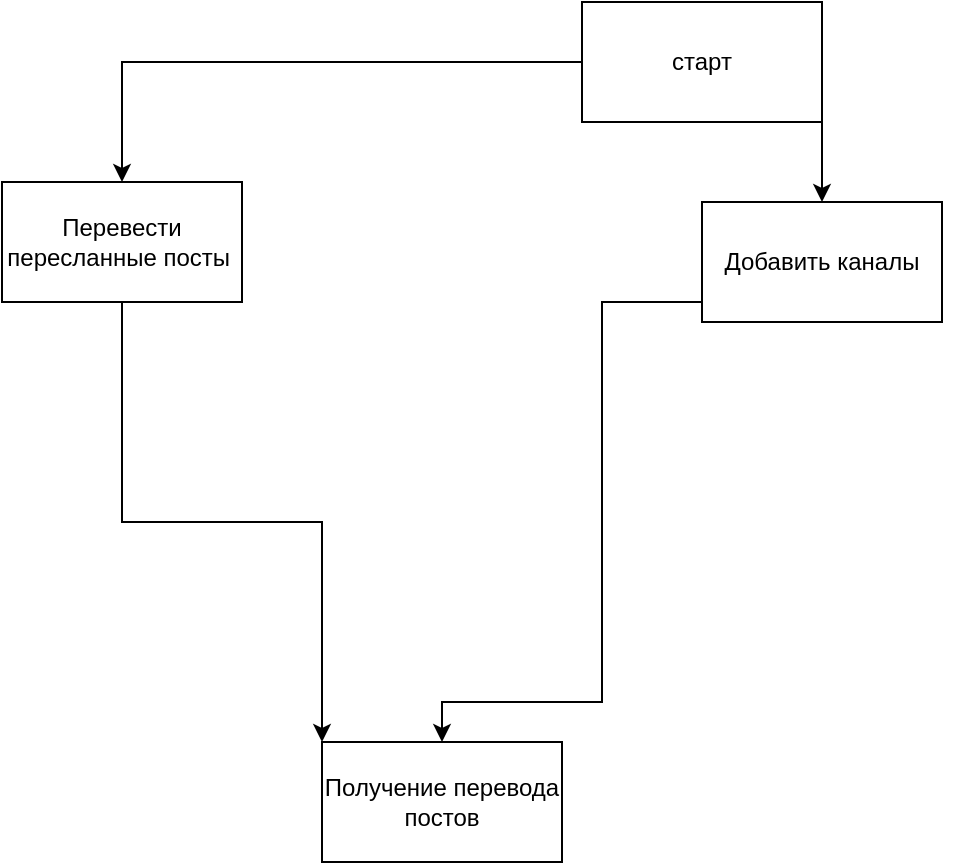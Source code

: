 <mxfile version="24.4.7" type="device">
  <diagram name="Страница — 1" id="8VaiyrXipqVQZAIZrCV6">
    <mxGraphModel dx="1418" dy="820" grid="1" gridSize="10" guides="1" tooltips="1" connect="1" arrows="1" fold="1" page="1" pageScale="1" pageWidth="900" pageHeight="1600" math="0" shadow="0">
      <root>
        <mxCell id="0" />
        <mxCell id="1" parent="0" />
        <mxCell id="KPpRdjBbTvbKkiKKSdmV-9" style="edgeStyle=orthogonalEdgeStyle;rounded=0;orthogonalLoop=1;jettySize=auto;html=1;exitX=1;exitY=1;exitDx=0;exitDy=0;entryX=0.5;entryY=0;entryDx=0;entryDy=0;" parent="1" source="KPpRdjBbTvbKkiKKSdmV-1" target="KPpRdjBbTvbKkiKKSdmV-3" edge="1">
          <mxGeometry relative="1" as="geometry">
            <Array as="points" />
          </mxGeometry>
        </mxCell>
        <mxCell id="KPpRdjBbTvbKkiKKSdmV-14" style="edgeStyle=orthogonalEdgeStyle;rounded=0;orthogonalLoop=1;jettySize=auto;html=1;exitX=0;exitY=0.5;exitDx=0;exitDy=0;entryX=0.5;entryY=0;entryDx=0;entryDy=0;" parent="1" source="KPpRdjBbTvbKkiKKSdmV-1" target="KPpRdjBbTvbKkiKKSdmV-13" edge="1">
          <mxGeometry relative="1" as="geometry" />
        </mxCell>
        <mxCell id="KPpRdjBbTvbKkiKKSdmV-1" value="старт" style="rounded=0;whiteSpace=wrap;html=1;" parent="1" vertex="1">
          <mxGeometry x="390" y="40" width="120" height="60" as="geometry" />
        </mxCell>
        <mxCell id="KPpRdjBbTvbKkiKKSdmV-10" style="edgeStyle=orthogonalEdgeStyle;rounded=0;orthogonalLoop=1;jettySize=auto;html=1;exitX=1;exitY=1;exitDx=0;exitDy=0;" parent="1" source="KPpRdjBbTvbKkiKKSdmV-3" edge="1">
          <mxGeometry relative="1" as="geometry">
            <mxPoint x="320" y="410" as="targetPoint" />
            <Array as="points">
              <mxPoint x="570" y="190" />
              <mxPoint x="400" y="190" />
              <mxPoint x="400" y="390" />
              <mxPoint x="320" y="390" />
            </Array>
          </mxGeometry>
        </mxCell>
        <mxCell id="KPpRdjBbTvbKkiKKSdmV-3" value="Добавить каналы" style="rounded=0;whiteSpace=wrap;html=1;" parent="1" vertex="1">
          <mxGeometry x="450" y="140" width="120" height="60" as="geometry" />
        </mxCell>
        <mxCell id="KPpRdjBbTvbKkiKKSdmV-16" style="edgeStyle=orthogonalEdgeStyle;rounded=0;orthogonalLoop=1;jettySize=auto;html=1;exitX=0.5;exitY=1;exitDx=0;exitDy=0;entryX=0;entryY=0;entryDx=0;entryDy=0;" parent="1" source="KPpRdjBbTvbKkiKKSdmV-13" target="KPpRdjBbTvbKkiKKSdmV-15" edge="1">
          <mxGeometry relative="1" as="geometry" />
        </mxCell>
        <mxCell id="KPpRdjBbTvbKkiKKSdmV-13" value="Перевести пересланные посты&lt;span style=&quot;background-color: initial;&quot;&gt;&amp;nbsp;&lt;/span&gt;" style="rounded=0;whiteSpace=wrap;html=1;" parent="1" vertex="1">
          <mxGeometry x="100" y="130" width="120" height="60" as="geometry" />
        </mxCell>
        <mxCell id="KPpRdjBbTvbKkiKKSdmV-15" value="Получение перевода постов" style="rounded=0;whiteSpace=wrap;html=1;" parent="1" vertex="1">
          <mxGeometry x="260" y="410" width="120" height="60" as="geometry" />
        </mxCell>
      </root>
    </mxGraphModel>
  </diagram>
</mxfile>
